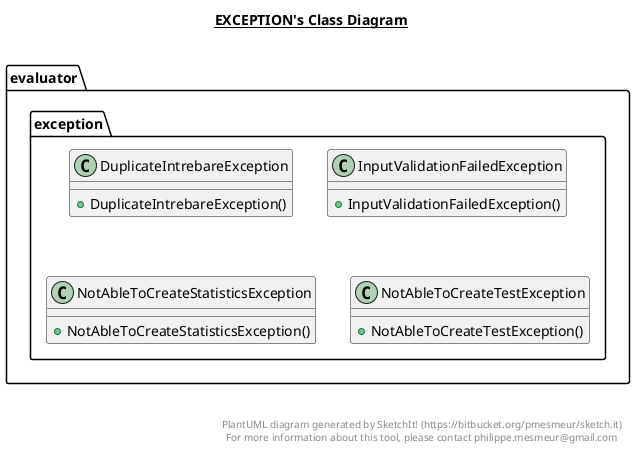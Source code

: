 @startuml

title __EXCEPTION's Class Diagram__\n

  package evaluator {
    package evaluator.exception {
      class DuplicateIntrebareException {
          + DuplicateIntrebareException()
      }
    }
  }
  

  package evaluator {
    package evaluator.exception {
      class InputValidationFailedException {
          + InputValidationFailedException()
      }
    }
  }
  

  package evaluator {
    package evaluator.exception {
      class NotAbleToCreateStatisticsException {
          + NotAbleToCreateStatisticsException()
      }
    }
  }
  

  package evaluator {
    package evaluator.exception {
      class NotAbleToCreateTestException {
          + NotAbleToCreateTestException()
      }
    }
  }
  



right footer


PlantUML diagram generated by SketchIt! (https://bitbucket.org/pmesmeur/sketch.it)
For more information about this tool, please contact philippe.mesmeur@gmail.com
endfooter

@enduml
